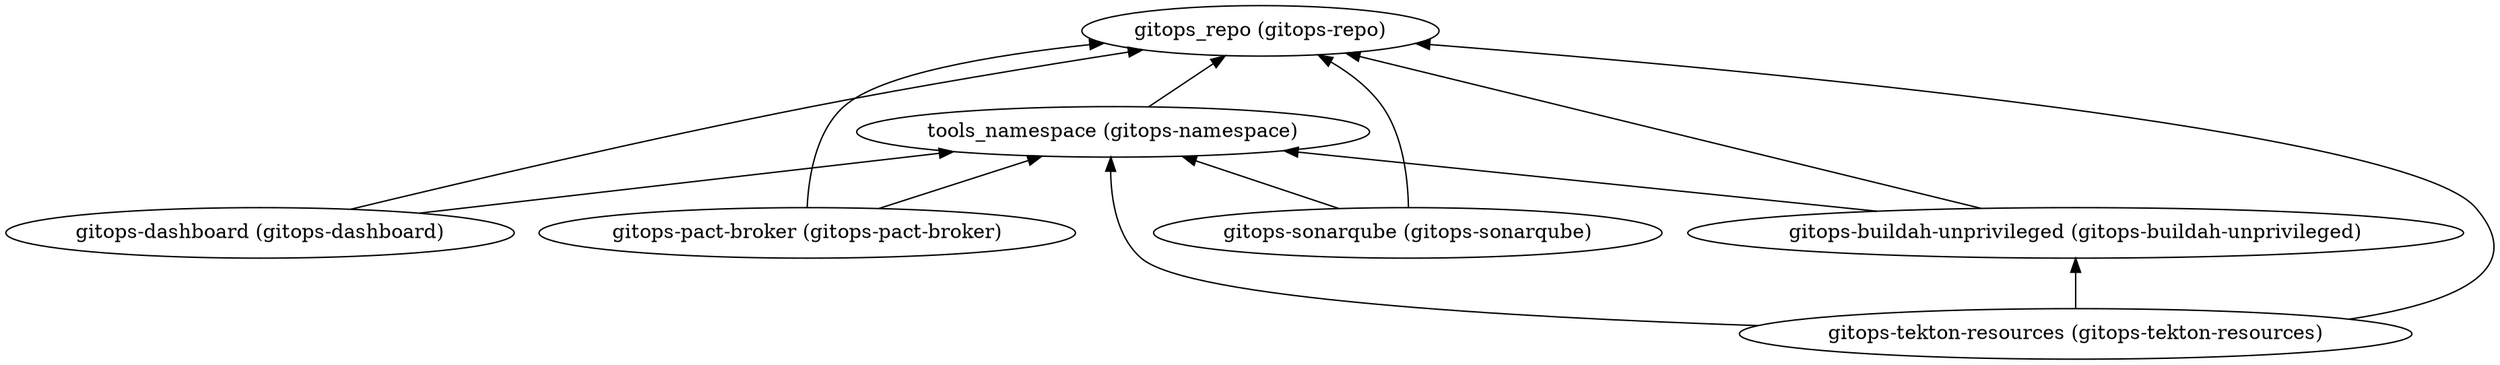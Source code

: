 digraph {
    rankdir="BT"
    "gitops-dashboard (gitops-dashboard)" -> "gitops_repo (gitops-repo)"
"gitops-dashboard (gitops-dashboard)" -> "tools_namespace (gitops-namespace)"
"gitops-dashboard (gitops-dashboard)"
"gitops_repo (gitops-repo)"
"tools_namespace (gitops-namespace)" -> "gitops_repo (gitops-repo)"
"tools_namespace (gitops-namespace)"
"gitops-pact-broker (gitops-pact-broker)" -> "gitops_repo (gitops-repo)"
"gitops-pact-broker (gitops-pact-broker)" -> "tools_namespace (gitops-namespace)"
"gitops-pact-broker (gitops-pact-broker)"
"gitops-sonarqube (gitops-sonarqube)" -> "gitops_repo (gitops-repo)"
"gitops-sonarqube (gitops-sonarqube)" -> "tools_namespace (gitops-namespace)"
"gitops-sonarqube (gitops-sonarqube)"
"gitops-tekton-resources (gitops-tekton-resources)" -> "gitops_repo (gitops-repo)"
"gitops-tekton-resources (gitops-tekton-resources)" -> "tools_namespace (gitops-namespace)"
"gitops-tekton-resources (gitops-tekton-resources)" -> "gitops-buildah-unprivileged (gitops-buildah-unprivileged)"
"gitops-tekton-resources (gitops-tekton-resources)"
"gitops-buildah-unprivileged (gitops-buildah-unprivileged)" -> "gitops_repo (gitops-repo)"
"gitops-buildah-unprivileged (gitops-buildah-unprivileged)" -> "tools_namespace (gitops-namespace)"
"gitops-buildah-unprivileged (gitops-buildah-unprivileged)"
  }